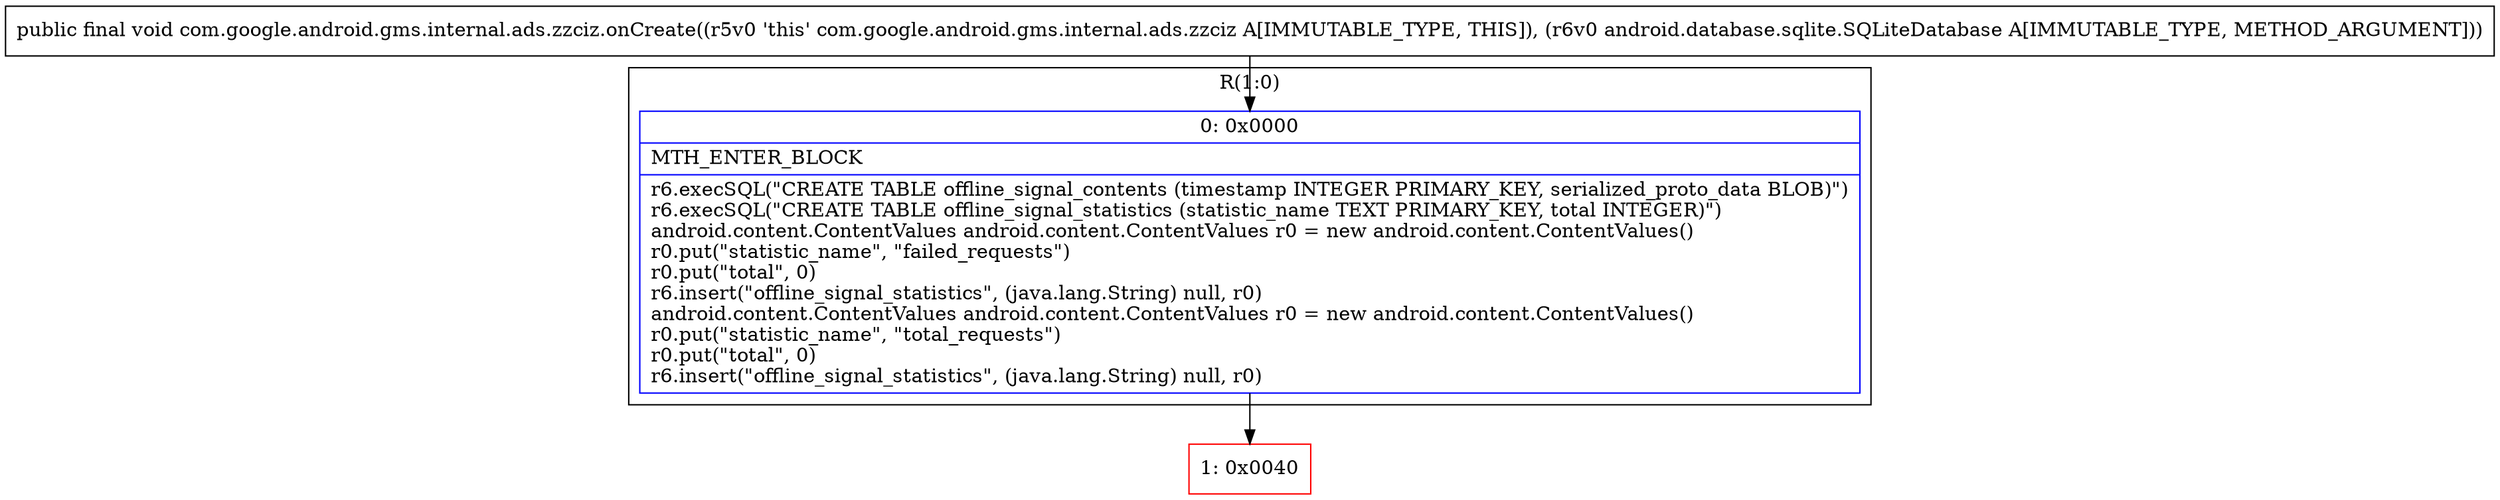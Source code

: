 digraph "CFG forcom.google.android.gms.internal.ads.zzciz.onCreate(Landroid\/database\/sqlite\/SQLiteDatabase;)V" {
subgraph cluster_Region_951838352 {
label = "R(1:0)";
node [shape=record,color=blue];
Node_0 [shape=record,label="{0\:\ 0x0000|MTH_ENTER_BLOCK\l|r6.execSQL(\"CREATE TABLE offline_signal_contents (timestamp INTEGER PRIMARY_KEY, serialized_proto_data BLOB)\")\lr6.execSQL(\"CREATE TABLE offline_signal_statistics (statistic_name TEXT PRIMARY_KEY, total INTEGER)\")\landroid.content.ContentValues android.content.ContentValues r0 = new android.content.ContentValues()\lr0.put(\"statistic_name\", \"failed_requests\")\lr0.put(\"total\", 0)\lr6.insert(\"offline_signal_statistics\", (java.lang.String) null, r0)\landroid.content.ContentValues android.content.ContentValues r0 = new android.content.ContentValues()\lr0.put(\"statistic_name\", \"total_requests\")\lr0.put(\"total\", 0)\lr6.insert(\"offline_signal_statistics\", (java.lang.String) null, r0)\l}"];
}
Node_1 [shape=record,color=red,label="{1\:\ 0x0040}"];
MethodNode[shape=record,label="{public final void com.google.android.gms.internal.ads.zzciz.onCreate((r5v0 'this' com.google.android.gms.internal.ads.zzciz A[IMMUTABLE_TYPE, THIS]), (r6v0 android.database.sqlite.SQLiteDatabase A[IMMUTABLE_TYPE, METHOD_ARGUMENT])) }"];
MethodNode -> Node_0;
Node_0 -> Node_1;
}


